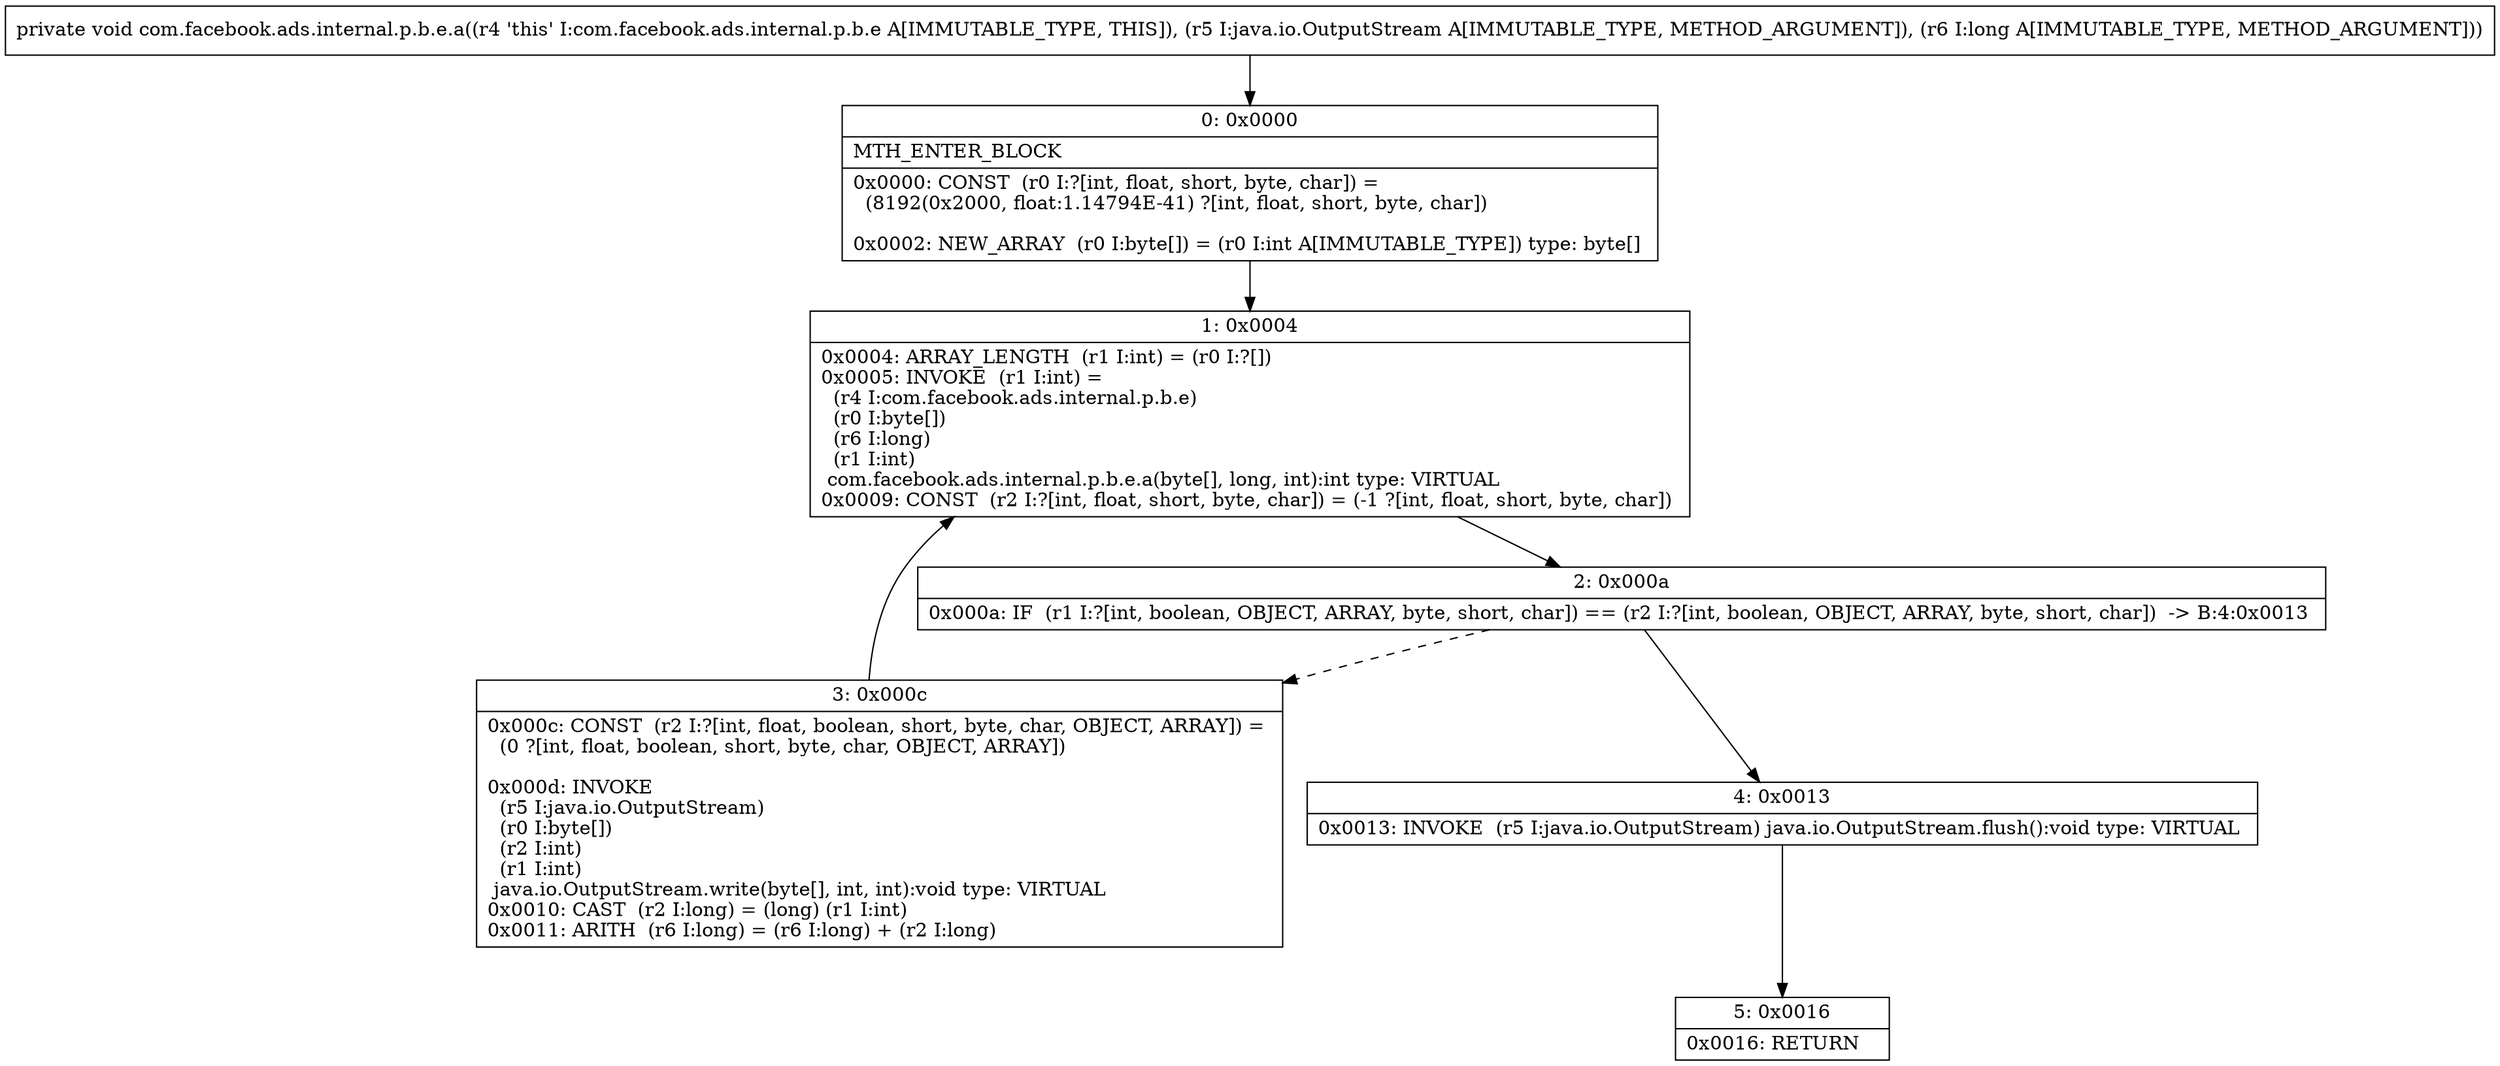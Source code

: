 digraph "CFG forcom.facebook.ads.internal.p.b.e.a(Ljava\/io\/OutputStream;J)V" {
Node_0 [shape=record,label="{0\:\ 0x0000|MTH_ENTER_BLOCK\l|0x0000: CONST  (r0 I:?[int, float, short, byte, char]) = \l  (8192(0x2000, float:1.14794E\-41) ?[int, float, short, byte, char])\l \l0x0002: NEW_ARRAY  (r0 I:byte[]) = (r0 I:int A[IMMUTABLE_TYPE]) type: byte[] \l}"];
Node_1 [shape=record,label="{1\:\ 0x0004|0x0004: ARRAY_LENGTH  (r1 I:int) = (r0 I:?[]) \l0x0005: INVOKE  (r1 I:int) = \l  (r4 I:com.facebook.ads.internal.p.b.e)\l  (r0 I:byte[])\l  (r6 I:long)\l  (r1 I:int)\l com.facebook.ads.internal.p.b.e.a(byte[], long, int):int type: VIRTUAL \l0x0009: CONST  (r2 I:?[int, float, short, byte, char]) = (\-1 ?[int, float, short, byte, char]) \l}"];
Node_2 [shape=record,label="{2\:\ 0x000a|0x000a: IF  (r1 I:?[int, boolean, OBJECT, ARRAY, byte, short, char]) == (r2 I:?[int, boolean, OBJECT, ARRAY, byte, short, char])  \-\> B:4:0x0013 \l}"];
Node_3 [shape=record,label="{3\:\ 0x000c|0x000c: CONST  (r2 I:?[int, float, boolean, short, byte, char, OBJECT, ARRAY]) = \l  (0 ?[int, float, boolean, short, byte, char, OBJECT, ARRAY])\l \l0x000d: INVOKE  \l  (r5 I:java.io.OutputStream)\l  (r0 I:byte[])\l  (r2 I:int)\l  (r1 I:int)\l java.io.OutputStream.write(byte[], int, int):void type: VIRTUAL \l0x0010: CAST  (r2 I:long) = (long) (r1 I:int) \l0x0011: ARITH  (r6 I:long) = (r6 I:long) + (r2 I:long) \l}"];
Node_4 [shape=record,label="{4\:\ 0x0013|0x0013: INVOKE  (r5 I:java.io.OutputStream) java.io.OutputStream.flush():void type: VIRTUAL \l}"];
Node_5 [shape=record,label="{5\:\ 0x0016|0x0016: RETURN   \l}"];
MethodNode[shape=record,label="{private void com.facebook.ads.internal.p.b.e.a((r4 'this' I:com.facebook.ads.internal.p.b.e A[IMMUTABLE_TYPE, THIS]), (r5 I:java.io.OutputStream A[IMMUTABLE_TYPE, METHOD_ARGUMENT]), (r6 I:long A[IMMUTABLE_TYPE, METHOD_ARGUMENT])) }"];
MethodNode -> Node_0;
Node_0 -> Node_1;
Node_1 -> Node_2;
Node_2 -> Node_3[style=dashed];
Node_2 -> Node_4;
Node_3 -> Node_1;
Node_4 -> Node_5;
}

